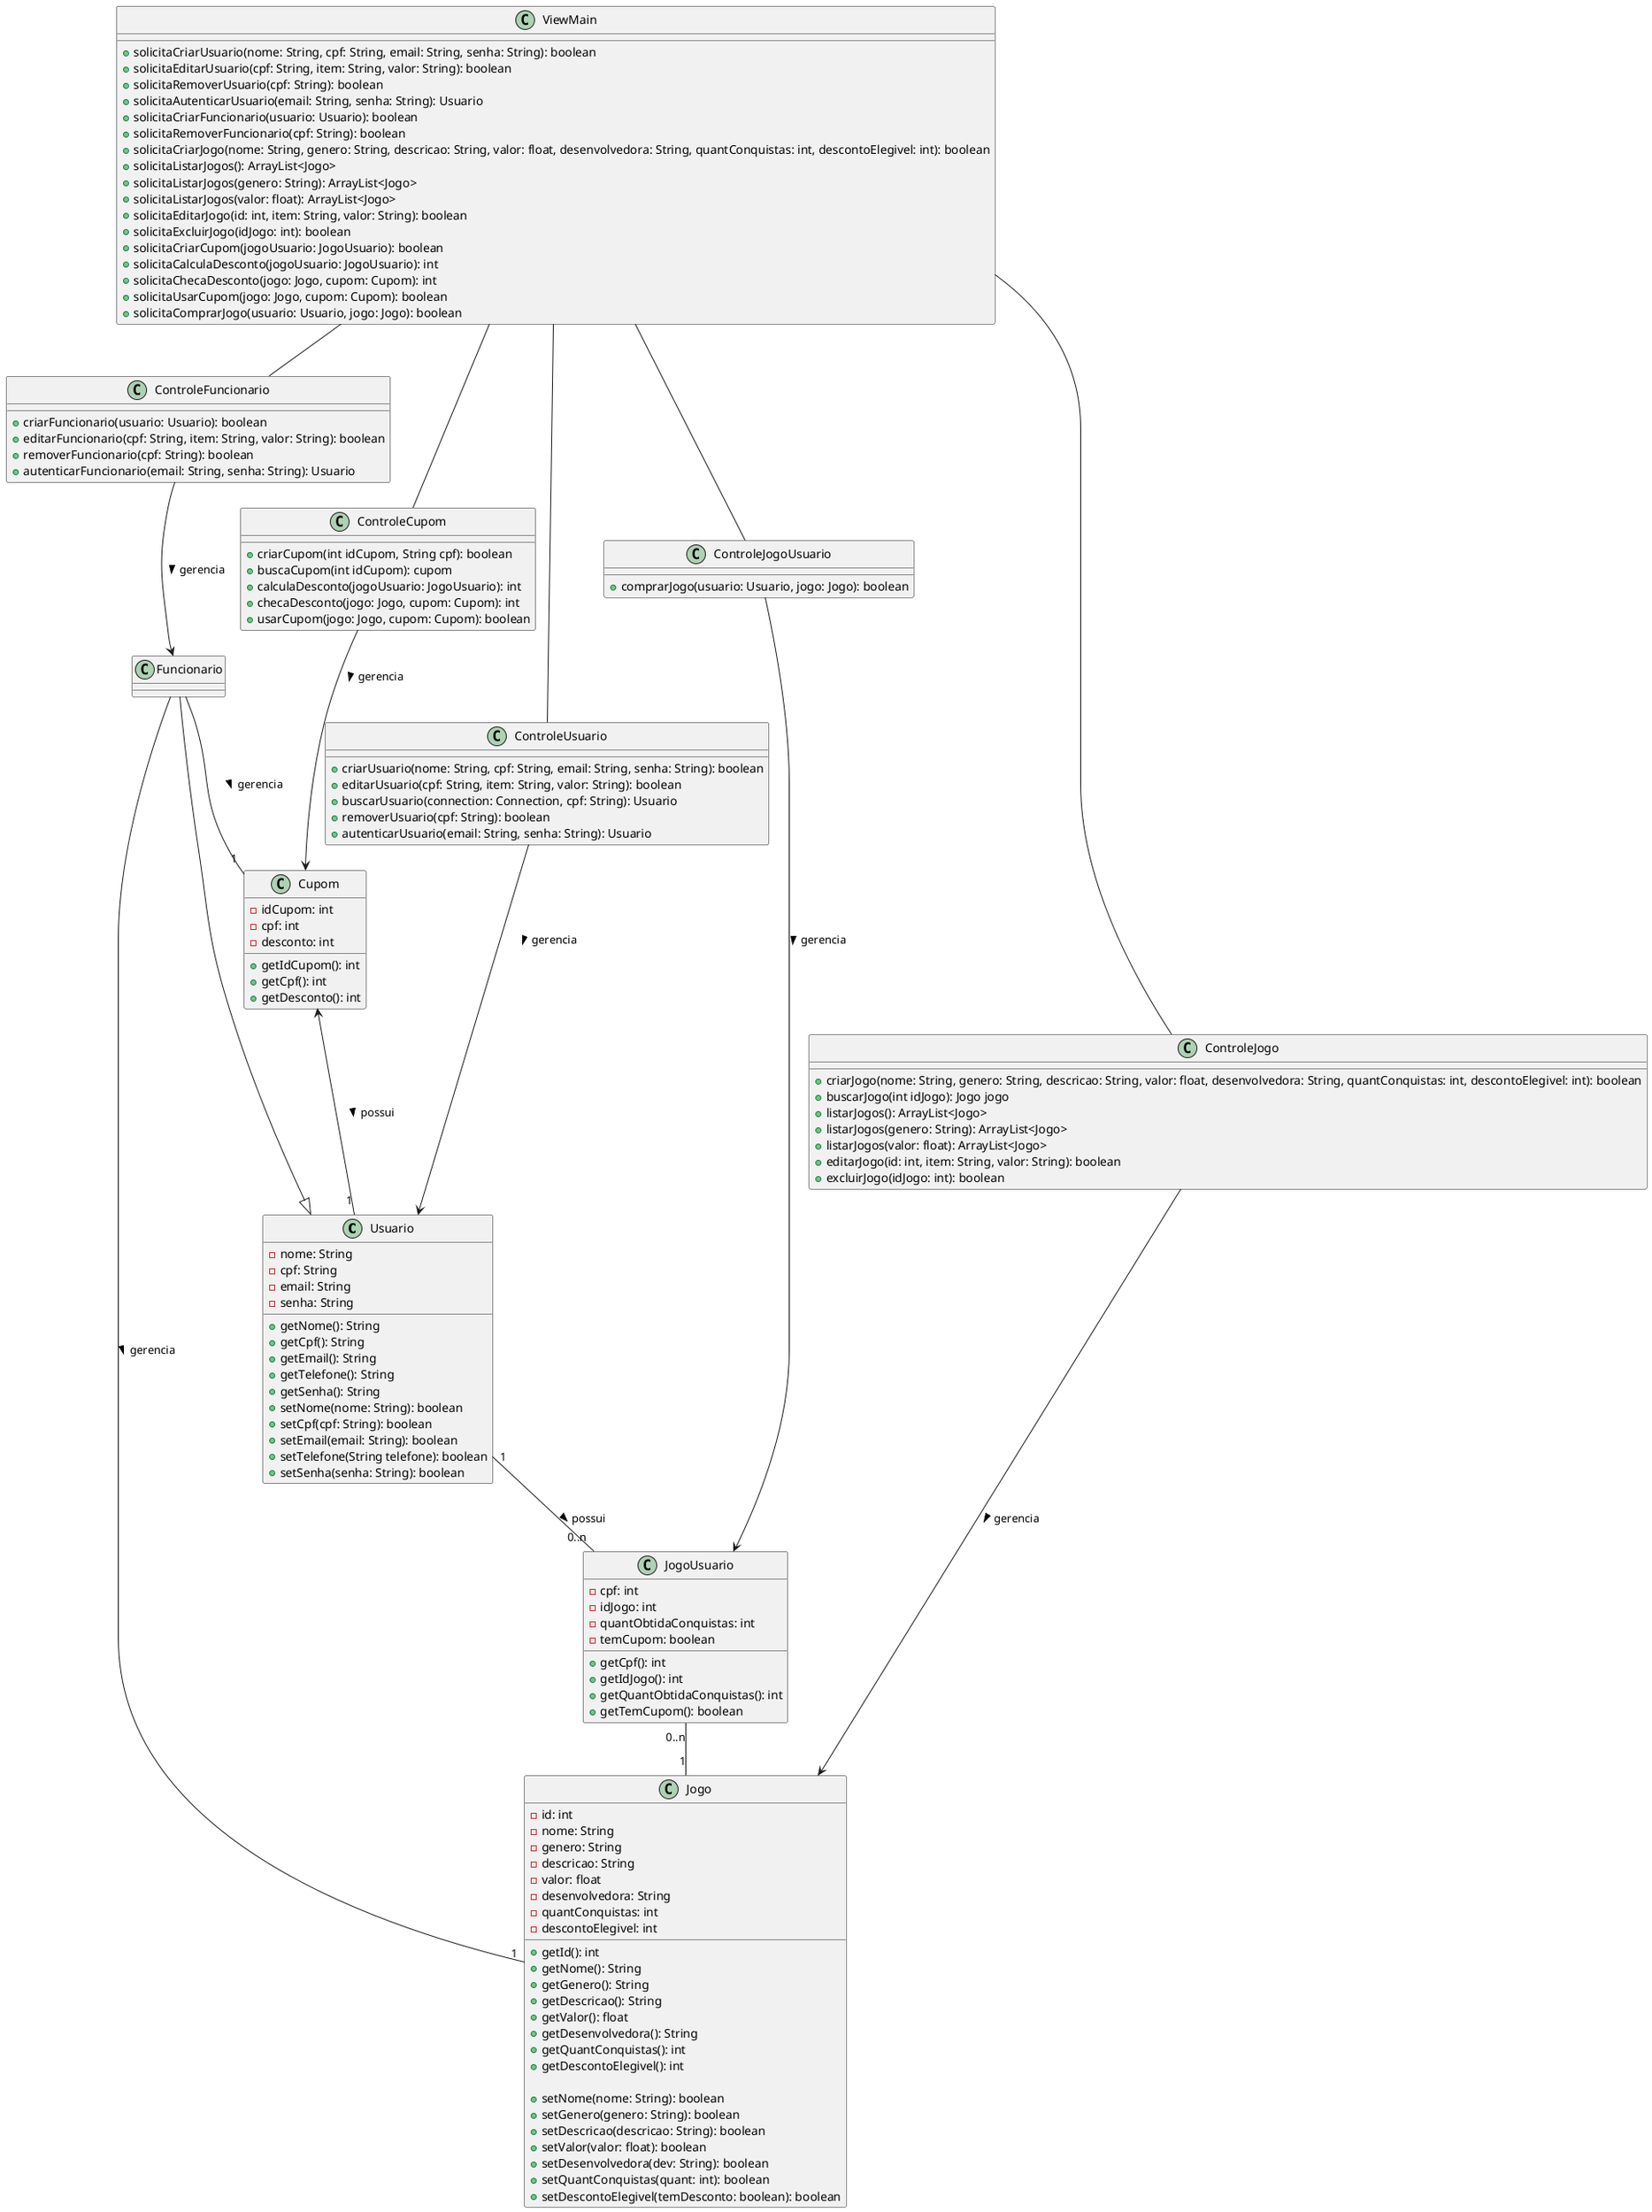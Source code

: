 @startuml "Diagrama de Classes"

class Usuario{
    -nome: String
    -cpf: String
    -email: String
    -senha: String

    +getNome(): String
    +getCpf(): String
    +getEmail(): String
    +getTelefone(): String
    +getSenha(): String
    +setNome(nome: String): boolean
    +setCpf(cpf: String): boolean
    +setEmail(email: String): boolean
    +setTelefone(String telefone): boolean
    +setSenha(senha: String): boolean
}

class Funcionario{
    
}

Funcionario --|> Usuario

class Jogo{
    -id: int
    -nome: String
    -genero: String
    -descricao: String
    -valor: float
    -desenvolvedora: String
    -quantConquistas: int
    -descontoElegivel: int

    +getId(): int
    +getNome(): String
    +getGenero(): String
    +getDescricao(): String
    +getValor(): float
    +getDesenvolvedora(): String
    +getQuantConquistas(): int
    +getDescontoElegivel(): int

    +setNome(nome: String): boolean
    +setGenero(genero: String): boolean 
    +setDescricao(descricao: String): boolean
    +setValor(valor: float): boolean
    +setDesenvolvedora(dev: String): boolean
    +setQuantConquistas(quant: int): boolean
    +setDescontoElegivel(temDesconto: boolean): boolean
}

class Cupom{
    -idCupom: int
    -cpf: int
    -desconto: int

    +getIdCupom(): int
    +getCpf(): int
    +getDesconto(): int
}

Cupom <-- "1" Usuario: possui >
Funcionario -- "1" Jogo: gerencia >
Funcionario -- "1" Cupom: gerencia >

class JogoUsuario{
    -cpf: int
    -idJogo: int
    -quantObtidaConquistas: int
    -temCupom: boolean

    +getCpf(): int
    +getIdJogo(): int
    +getQuantObtidaConquistas(): int
    +getTemCupom(): boolean
}

Usuario "1" -- "0..n" JogoUsuario: possui >
JogoUsuario "0..n" -- "1" Jogo

' Controle

class ControleUsuario{
    +criarUsuario(nome: String, cpf: String, email: String, senha: String): boolean
    +editarUsuario(cpf: String, item: String, valor: String): boolean
    +buscarUsuario(connection: Connection, cpf: String): Usuario
    +removerUsuario(cpf: String): boolean
    +autenticarUsuario(email: String, senha: String): Usuario
}

ControleUsuario --> Usuario: gerencia >

class ControleFuncionario{
    +criarFuncionario(usuario: Usuario): boolean
    +editarFuncionario(cpf: String, item: String, valor: String): boolean
    +removerFuncionario(cpf: String): boolean
    +autenticarFuncionario(email: String, senha: String): Usuario
}

ControleFuncionario --> Funcionario: gerencia >

class ControleJogo{
    +criarJogo(nome: String, genero: String, descricao: String, valor: float, desenvolvedora: String, quantConquistas: int, descontoElegivel: int): boolean
    +buscarJogo(int idJogo): Jogo jogo
    +listarJogos(): ArrayList<Jogo>
    +listarJogos(genero: String): ArrayList<Jogo>
    +listarJogos(valor: float): ArrayList<Jogo>
    +editarJogo(id: int, item: String, valor: String): boolean
    +excluirJogo(idJogo: int): boolean
}

ControleJogo --> Jogo: gerencia > 

class ControleCupom{
    +criarCupom(int idCupom, String cpf): boolean
    +buscaCupom(int idCupom): cupom
    +calculaDesconto(jogoUsuario: JogoUsuario): int
    +checaDesconto(jogo: Jogo, cupom: Cupom): int
    +usarCupom(jogo: Jogo, cupom: Cupom): boolean
}

ControleCupom --> Cupom: gerencia >

class ControleJogoUsuario{
    +comprarJogo(usuario: Usuario, jogo: Jogo): boolean
}

ControleJogoUsuario --> JogoUsuario: gerencia >

' View

class ViewMain{
    +solicitaCriarUsuario(nome: String, cpf: String, email: String, senha: String): boolean
    +solicitaEditarUsuario(cpf: String, item: String, valor: String): boolean
    +solicitaRemoverUsuario(cpf: String): boolean
    +solicitaAutenticarUsuario(email: String, senha: String): Usuario    
    +solicitaCriarFuncionario(usuario: Usuario): boolean
    +solicitaRemoverFuncionario(cpf: String): boolean
    +solicitaCriarJogo(nome: String, genero: String, descricao: String, valor: float, desenvolvedora: String, quantConquistas: int, descontoElegivel: int): boolean
    +solicitaListarJogos(): ArrayList<Jogo>
    +solicitaListarJogos(genero: String): ArrayList<Jogo>
    +solicitaListarJogos(valor: float): ArrayList<Jogo>
    +solicitaEditarJogo(id: int, item: String, valor: String): boolean
    +solicitaExcluirJogo(idJogo: int): boolean
    +solicitaCriarCupom(jogoUsuario: JogoUsuario): boolean
    +solicitaCalculaDesconto(jogoUsuario: JogoUsuario): int
    +solicitaChecaDesconto(jogo: Jogo, cupom: Cupom): int
    +solicitaUsarCupom(jogo: Jogo, cupom: Cupom): boolean
    +solicitaComprarJogo(usuario: Usuario, jogo: Jogo): boolean
}

ViewMain -down- ControleCupom
ViewMain -down- ControleFuncionario
ViewMain -down- ControleJogo
ViewMain -down- ControleJogoUsuario
ViewMain -down- ControleUsuario


@enduml

